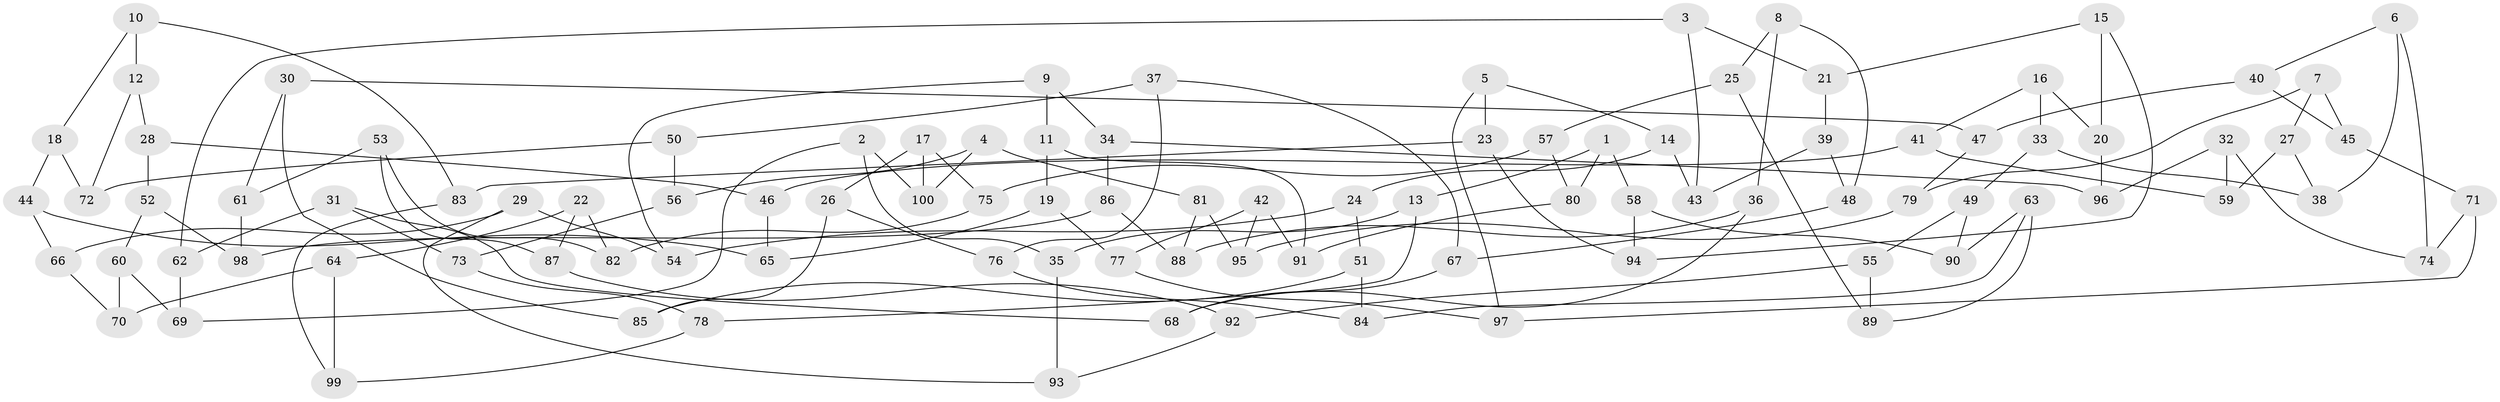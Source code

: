 // Generated by graph-tools (version 1.1) at 2025/39/02/21/25 10:39:00]
// undirected, 100 vertices, 150 edges
graph export_dot {
graph [start="1"]
  node [color=gray90,style=filled];
  1;
  2;
  3;
  4;
  5;
  6;
  7;
  8;
  9;
  10;
  11;
  12;
  13;
  14;
  15;
  16;
  17;
  18;
  19;
  20;
  21;
  22;
  23;
  24;
  25;
  26;
  27;
  28;
  29;
  30;
  31;
  32;
  33;
  34;
  35;
  36;
  37;
  38;
  39;
  40;
  41;
  42;
  43;
  44;
  45;
  46;
  47;
  48;
  49;
  50;
  51;
  52;
  53;
  54;
  55;
  56;
  57;
  58;
  59;
  60;
  61;
  62;
  63;
  64;
  65;
  66;
  67;
  68;
  69;
  70;
  71;
  72;
  73;
  74;
  75;
  76;
  77;
  78;
  79;
  80;
  81;
  82;
  83;
  84;
  85;
  86;
  87;
  88;
  89;
  90;
  91;
  92;
  93;
  94;
  95;
  96;
  97;
  98;
  99;
  100;
  1 -- 58;
  1 -- 80;
  1 -- 13;
  2 -- 35;
  2 -- 69;
  2 -- 100;
  3 -- 43;
  3 -- 21;
  3 -- 62;
  4 -- 100;
  4 -- 81;
  4 -- 56;
  5 -- 14;
  5 -- 97;
  5 -- 23;
  6 -- 38;
  6 -- 74;
  6 -- 40;
  7 -- 45;
  7 -- 79;
  7 -- 27;
  8 -- 48;
  8 -- 25;
  8 -- 36;
  9 -- 11;
  9 -- 54;
  9 -- 34;
  10 -- 83;
  10 -- 12;
  10 -- 18;
  11 -- 19;
  11 -- 91;
  12 -- 72;
  12 -- 28;
  13 -- 35;
  13 -- 78;
  14 -- 43;
  14 -- 24;
  15 -- 21;
  15 -- 20;
  15 -- 94;
  16 -- 20;
  16 -- 41;
  16 -- 33;
  17 -- 75;
  17 -- 100;
  17 -- 26;
  18 -- 44;
  18 -- 72;
  19 -- 65;
  19 -- 77;
  20 -- 96;
  21 -- 39;
  22 -- 87;
  22 -- 64;
  22 -- 82;
  23 -- 83;
  23 -- 94;
  24 -- 51;
  24 -- 54;
  25 -- 89;
  25 -- 57;
  26 -- 85;
  26 -- 76;
  27 -- 38;
  27 -- 59;
  28 -- 52;
  28 -- 46;
  29 -- 66;
  29 -- 54;
  29 -- 93;
  30 -- 47;
  30 -- 61;
  30 -- 85;
  31 -- 68;
  31 -- 73;
  31 -- 62;
  32 -- 74;
  32 -- 59;
  32 -- 96;
  33 -- 49;
  33 -- 38;
  34 -- 86;
  34 -- 96;
  35 -- 93;
  36 -- 88;
  36 -- 68;
  37 -- 76;
  37 -- 67;
  37 -- 50;
  39 -- 48;
  39 -- 43;
  40 -- 47;
  40 -- 45;
  41 -- 59;
  41 -- 46;
  42 -- 95;
  42 -- 77;
  42 -- 91;
  44 -- 66;
  44 -- 65;
  45 -- 71;
  46 -- 65;
  47 -- 79;
  48 -- 67;
  49 -- 55;
  49 -- 90;
  50 -- 72;
  50 -- 56;
  51 -- 85;
  51 -- 84;
  52 -- 98;
  52 -- 60;
  53 -- 82;
  53 -- 87;
  53 -- 61;
  55 -- 92;
  55 -- 89;
  56 -- 73;
  57 -- 75;
  57 -- 80;
  58 -- 94;
  58 -- 90;
  60 -- 69;
  60 -- 70;
  61 -- 98;
  62 -- 69;
  63 -- 84;
  63 -- 89;
  63 -- 90;
  64 -- 70;
  64 -- 99;
  66 -- 70;
  67 -- 68;
  71 -- 74;
  71 -- 97;
  73 -- 78;
  75 -- 82;
  76 -- 84;
  77 -- 97;
  78 -- 99;
  79 -- 95;
  80 -- 91;
  81 -- 95;
  81 -- 88;
  83 -- 99;
  86 -- 98;
  86 -- 88;
  87 -- 92;
  92 -- 93;
}
